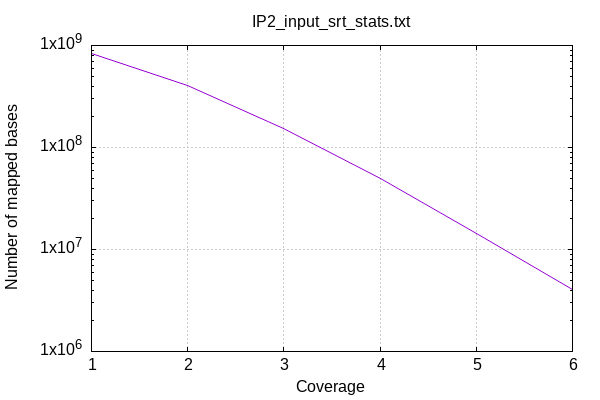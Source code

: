 
            set terminal png size 600,400 truecolor
            set output "IP2_input_srt_stats/coverage.png"
            set grid xtics ytics y2tics back lc rgb "#cccccc"
            set ylabel "Number of mapped bases"
            set xlabel "Coverage"
            set log y
            set style fill solid border -1
            set title "IP2_input_srt_stats.txt" noenhanced
            set xrange [:6]
            plot '-' with lines notitle
        1	842174753
2	409370299
3	154241488
4	49615593
5	14472126
6	4022751
7	1154845
8	375271
9	153538
10	81439
11	52408
12	36023
13	27541
14	20895
15	16908
16	13180
17	10950
18	8617
19	7322
20	6396
21	5724
22	4861
23	4343
24	3745
25	3427
26	3392
27	2730
28	2501
29	2280
30	1972
31	1974
32	1741
33	1616
34	1648
35	1537
36	1460
37	1420
38	1396
39	1138
40	1191
41	1082
42	1098
43	984
44	860
45	750
46	699
47	640
48	688
49	647
50	679
51	601
52	633
53	573
54	602
55	623
56	620
57	563
58	614
59	521
60	532
61	488
62	449
63	446
64	435
65	366
66	432
67	450
68	527
69	461
70	457
71	423
72	392
73	350
74	357
75	355
76	368
77	392
78	370
79	344
80	271
81	258
82	308
83	267
84	328
85	320
86	263
87	248
88	267
89	228
90	351
91	231
92	209
93	210
94	212
95	181
96	206
97	188
98	162
99	193
100	202
101	186
102	170
103	179
104	189
105	173
106	197
107	196
108	182
109	173
110	166
111	169
112	213
113	189
114	202
115	221
116	183
117	173
118	224
119	182
120	161
121	151
122	143
123	166
124	189
125	151
126	163
127	149
128	134
129	132
130	134
131	160
132	146
133	144
134	130
135	131
136	118
137	123
138	134
139	151
140	120
141	115
142	127
143	137
144	107
145	147
146	151
147	179
148	140
149	126
150	141
151	128
152	106
153	100
154	111
155	105
156	114
157	123
158	108
159	120
160	100
161	99
162	116
163	117
164	97
165	104
166	107
167	113
168	97
169	86
170	78
171	95
172	96
173	93
174	114
175	113
176	96
177	103
178	102
179	100
180	104
181	88
182	89
183	93
184	90
185	93
186	91
187	88
188	101
189	72
190	96
191	84
192	77
193	81
194	85
195	89
196	98
197	98
198	101
199	90
200	105
201	106
202	96
203	97
204	95
205	88
206	74
207	89
208	75
209	89
210	94
211	64
212	91
213	84
214	83
215	76
216	78
217	80
218	81
219	79
220	86
221	80
222	78
223	87
224	82
225	88
226	76
227	91
228	90
229	89
230	124
231	98
232	89
233	118
234	124
235	80
236	98
237	76
238	88
239	75
240	78
241	94
242	71
243	85
244	76
245	74
246	75
247	72
248	89
249	81
250	102
251	74
252	73
253	95
254	85
255	74
256	96
257	81
258	76
259	71
260	77
261	76
262	76
263	75
264	89
265	74
266	78
267	81
268	64
269	72
270	70
271	76
272	62
273	79
274	68
275	63
276	90
277	68
278	79
279	58
280	67
281	82
282	73
283	80
284	69
285	64
286	64
287	80
288	85
289	62
290	74
291	80
292	82
293	59
294	76
295	64
296	78
297	58
298	73
299	69
300	80
301	58
302	65
303	62
304	66
305	72
306	53
307	68
308	66
309	71
310	67
311	73
312	65
313	65
314	74
315	73
316	51
317	48
318	54
319	55
320	68
321	67
322	60
323	70
324	69
325	64
326	70
327	61
328	66
329	56
330	62
331	70
332	61
333	66
334	47
335	67
336	76
337	78
338	65
339	58
340	41
341	56
342	53
343	74
344	64
345	52
346	58
347	76
348	65
349	66
350	69
351	58
352	47
353	57
354	64
355	67
356	67
357	70
358	69
359	54
360	65
361	71
362	57
363	61
364	64
365	57
366	56
367	61
368	44
369	49
370	57
371	62
372	74
373	66
374	54
375	61
376	48
377	67
378	44
379	47
380	53
381	48
382	47
383	48
384	59
385	67
386	49
387	57
388	67
389	56
390	52
391	55
392	56
393	50
394	42
395	42
396	52
397	43
398	56
399	56
400	51
401	52
402	45
403	55
404	52
405	45
406	53
407	33
408	43
409	39
410	38
411	25
412	40
413	43
414	32
415	40
416	36
417	43
418	51
419	24
420	36
421	36
422	40
423	37
424	28
425	40
426	40
427	25
428	48
429	42
430	35
431	43
432	43
433	29
434	38
435	28
436	33
437	43
438	35
439	38
440	22
441	31
442	34
443	27
444	36
445	33
446	32
447	26
448	34
449	37
450	43
451	32
452	28
453	29
454	31
455	33
456	40
457	36
458	18
459	36
460	39
461	32
462	29
463	29
464	33
465	37
466	35
467	41
468	29
469	29
470	24
471	41
472	35
473	29
474	37
475	36
476	34
477	23
478	39
479	24
480	24
481	46
482	31
483	34
484	45
485	23
486	34
487	32
488	26
489	30
490	44
491	40
492	49
493	56
494	33
495	35
496	34
497	32
498	32
499	42
500	30
501	41
502	31
503	34
504	31
505	29
506	32
507	35
508	34
509	39
510	31
511	31
512	25
513	32
514	37
515	50
516	34
517	35
518	20
519	28
520	26
521	32
522	33
523	28
524	30
525	27
526	30
527	39
528	32
529	28
530	26
531	33
532	29
533	37
534	22
535	31
536	36
537	33
538	26
539	27
540	38
541	33
542	33
543	30
544	23
545	27
546	25
547	26
548	22
549	26
550	22
551	24
552	24
553	20
554	27
555	32
556	23
557	20
558	36
559	20
560	21
561	26
562	29
563	30
564	20
565	24
566	32
567	25
568	33
569	20
570	17
571	23
572	20
573	17
574	27
575	18
576	18
577	30
578	19
579	27
580	33
581	19
582	29
583	25
584	20
585	20
586	34
587	20
588	20
589	20
590	25
591	30
592	23
593	22
594	23
595	40
596	15
597	18
598	22
599	24
600	24
601	24
602	23
603	19
604	27
605	27
606	34
607	32
608	27
609	25
610	29
611	26
612	22
613	23
614	23
615	34
616	23
617	22
618	27
619	29
620	20
621	36
622	25
623	27
624	18
625	18
626	24
627	25
628	22
629	21
630	34
631	22
632	33
633	26
634	19
635	19
636	22
637	24
638	22
639	21
640	20
641	25
642	29
643	17
644	24
645	18
646	10
647	23
648	32
649	20
650	19
651	8
652	15
653	18
654	33
655	29
656	29
657	27
658	19
659	28
660	34
661	21
662	24
663	14
664	36
665	22
666	24
667	16
668	19
669	25
670	16
671	19
672	21
673	23
674	14
675	21
676	17
677	22
678	29
679	26
680	31
681	31
682	26
683	20
684	28
685	18
686	22
687	19
688	24
689	24
690	21
691	14
692	20
693	25
694	16
695	12
696	15
697	15
698	35
699	28
700	15
701	26
702	26
703	24
704	24
705	34
706	25
707	25
708	22
709	24
710	25
711	30
712	22
713	14
714	20
715	19
716	27
717	30
718	18
719	24
720	21
721	25
722	26
723	21
724	21
725	23
726	21
727	18
728	10
729	35
730	20
731	10
732	25
733	19
734	17
735	21
736	20
737	20
738	19
739	18
740	18
741	16
742	24
743	15
744	21
745	28
746	25
747	19
748	27
749	24
750	29
751	21
752	30
753	30
754	21
755	21
756	22
757	17
758	17
759	23
760	16
761	16
762	22
763	23
764	19
765	10
766	31
767	19
768	16
769	28
770	17
771	18
772	21
773	20
774	18
775	16
776	18
777	22
778	23
779	25
780	12
781	17
782	18
783	16
784	25
785	17
786	25
787	17
788	13
789	13
790	12
791	23
792	17
793	23
794	17
795	14
796	15
797	26
798	21
799	20
800	17
801	19
802	18
803	16
804	13
805	16
806	22
807	14
808	32
809	15
810	14
811	20
812	27
813	19
814	31
815	18
816	18
817	21
818	21
819	26
820	15
821	25
822	18
823	18
824	25
825	18
826	18
827	17
828	14
829	23
830	19
831	27
832	14
833	14
834	22
835	19
836	26
837	18
838	18
839	22
840	22
841	25
842	19
843	18
844	27
845	21
846	26
847	25
848	30
849	23
850	22
851	24
852	24
853	33
854	23
855	19
856	19
857	13
858	18
859	22
860	23
861	25
862	15
863	20
864	26
865	21
866	26
867	24
868	18
869	23
870	17
871	18
872	16
873	33
874	12
875	18
876	12
877	19
878	8
879	19
880	28
881	22
882	17
883	22
884	18
885	13
886	17
887	22
888	14
889	21
890	18
891	19
892	16
893	30
894	27
895	10
896	22
897	20
898	20
899	20
900	17
901	24
902	12
903	20
904	22
905	26
906	25
907	15
908	18
909	17
910	18
911	22
912	21
913	21
914	17
915	13
916	14
917	17
918	25
919	17
920	20
921	17
922	16
923	16
924	12
925	13
926	22
927	8
928	14
929	15
930	16
931	20
932	16
933	19
934	11
935	13
936	21
937	14
938	25
939	27
940	16
941	14
942	18
943	18
944	26
945	17
946	20
947	26
948	16
949	20
950	16
951	15
952	18
953	14
954	20
955	20
956	20
957	24
958	8
959	12
960	14
961	13
962	17
963	20
964	13
965	13
966	22
967	24
968	20
969	33
970	18
971	21
972	18
973	19
974	15
975	17
976	14
977	18
978	14
979	18
980	17
981	12
982	18
983	9
984	15
985	17
986	10
987	22
988	19
989	16
990	18
991	17
992	22
993	10
994	12
995	12
996	18
997	13
998	23
999	22
1000	11
1000	18836
end
